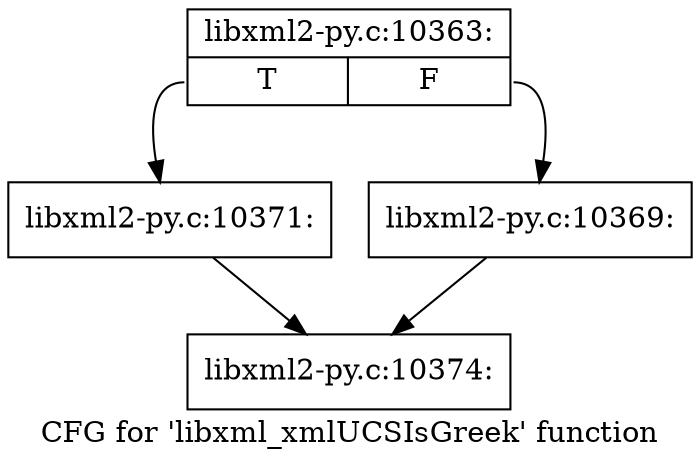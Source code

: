 digraph "CFG for 'libxml_xmlUCSIsGreek' function" {
	label="CFG for 'libxml_xmlUCSIsGreek' function";

	Node0x45cc9d0 [shape=record,label="{libxml2-py.c:10363:|{<s0>T|<s1>F}}"];
	Node0x45cc9d0:s0 -> Node0x45cf880;
	Node0x45cc9d0:s1 -> Node0x45cf830;
	Node0x45cf830 [shape=record,label="{libxml2-py.c:10369:}"];
	Node0x45cf830 -> Node0x45ce490;
	Node0x45cf880 [shape=record,label="{libxml2-py.c:10371:}"];
	Node0x45cf880 -> Node0x45ce490;
	Node0x45ce490 [shape=record,label="{libxml2-py.c:10374:}"];
}

